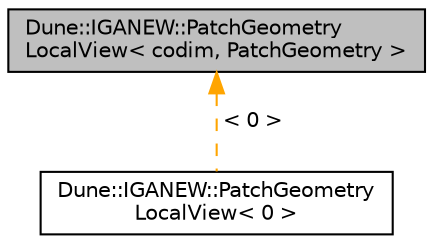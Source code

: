 digraph "Dune::IGANEW::PatchGeometryLocalView&lt; codim, PatchGeometry &gt;"
{
 // LATEX_PDF_SIZE
  edge [fontname="Helvetica",fontsize="10",labelfontname="Helvetica",labelfontsize="10"];
  node [fontname="Helvetica",fontsize="10",shape=record];
  Node1 [label="Dune::IGANEW::PatchGeometry\lLocalView\< codim, PatchGeometry \>",height=0.2,width=0.4,color="black", fillcolor="grey75", style="filled", fontcolor="black",tooltip=" "];
  Node1 -> Node2 [dir="back",color="orange",fontsize="10",style="dashed",label=" \< 0 \>" ,fontname="Helvetica"];
  Node2 [label="Dune::IGANEW::PatchGeometry\lLocalView\< 0 \>",height=0.2,width=0.4,color="black", fillcolor="white", style="filled",URL="$d3/dbd/a01100.html",tooltip=" "];
}
